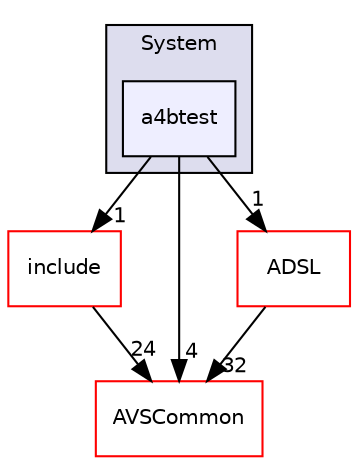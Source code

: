 digraph "/workplace/avs-device-sdk/CapabilityAgents/System/a4btest" {
  compound=true
  node [ fontsize="10", fontname="Helvetica"];
  edge [ labelfontsize="10", labelfontname="Helvetica"];
  subgraph clusterdir_5c34f9d308a00f77f2da80e40fcb7b22 {
    graph [ bgcolor="#ddddee", pencolor="black", label="System" fontname="Helvetica", fontsize="10", URL="dir_5c34f9d308a00f77f2da80e40fcb7b22.html"]
  dir_950802969311e8f74f93638f70ac79ea [shape=box, label="a4btest", style="filled", fillcolor="#eeeeff", pencolor="black", URL="dir_950802969311e8f74f93638f70ac79ea.html"];
  }
  dir_76128cd39a5afd90f6d9deea527eb79c [shape=box label="include" fillcolor="white" style="filled" color="red" URL="dir_76128cd39a5afd90f6d9deea527eb79c.html"];
  dir_13e65effb2bde530b17b3d5eefcd0266 [shape=box label="AVSCommon" fillcolor="white" style="filled" color="red" URL="dir_13e65effb2bde530b17b3d5eefcd0266.html"];
  dir_edb1b7e8f1a5d5a1b864206edd6d398d [shape=box label="ADSL" fillcolor="white" style="filled" color="red" URL="dir_edb1b7e8f1a5d5a1b864206edd6d398d.html"];
  dir_76128cd39a5afd90f6d9deea527eb79c->dir_13e65effb2bde530b17b3d5eefcd0266 [headlabel="24", labeldistance=1.5 headhref="dir_000201_000015.html"];
  dir_950802969311e8f74f93638f70ac79ea->dir_76128cd39a5afd90f6d9deea527eb79c [headlabel="1", labeldistance=1.5 headhref="dir_000200_000201.html"];
  dir_950802969311e8f74f93638f70ac79ea->dir_13e65effb2bde530b17b3d5eefcd0266 [headlabel="4", labeldistance=1.5 headhref="dir_000200_000015.html"];
  dir_950802969311e8f74f93638f70ac79ea->dir_edb1b7e8f1a5d5a1b864206edd6d398d [headlabel="1", labeldistance=1.5 headhref="dir_000200_000009.html"];
  dir_edb1b7e8f1a5d5a1b864206edd6d398d->dir_13e65effb2bde530b17b3d5eefcd0266 [headlabel="32", labeldistance=1.5 headhref="dir_000009_000015.html"];
}
